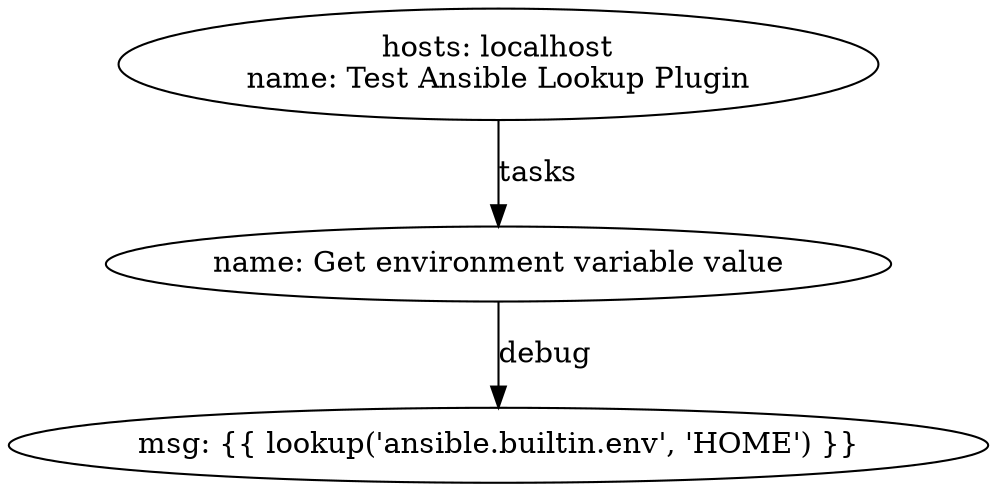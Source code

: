 digraph graphname {
2196 [label="msg: {{ lookup('ansible.builtin.env', 'HOME') }}\n"];
2195 [label="name: Get environment variable value\n"];
2195 -> 2196 [label="debug"];
2194 [label="hosts: localhost\nname: Test Ansible Lookup Plugin\n"];
2194 -> 2195 [label="tasks"];
}

